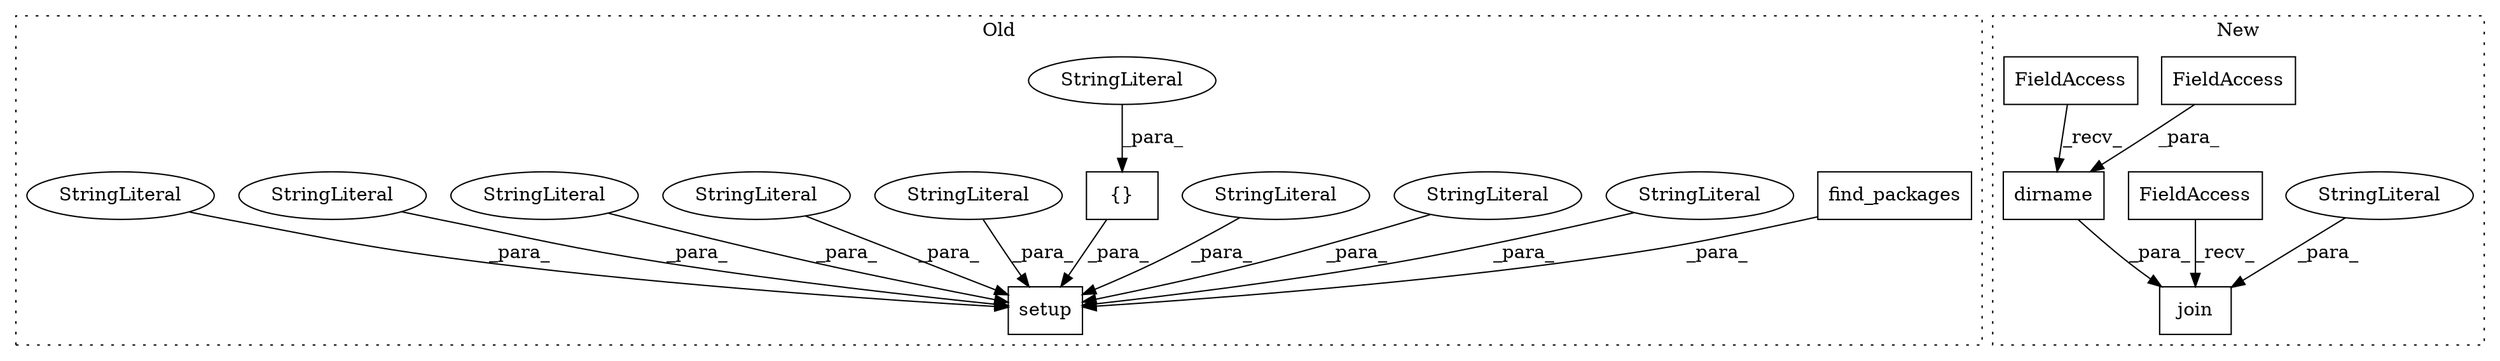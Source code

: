 digraph G {
subgraph cluster0 {
1 [label="find_packages" a="32" s="500" l="15" shape="box"];
8 [label="setup" a="32" s="471,1179" l="6,1" shape="box"];
9 [label="{}" a="4" s="664,930" l="1,1" shape="box"];
10 [label="StringLiteral" a="45" s="590" l="14" shape="ellipse"];
11 [label="StringLiteral" a="45" s="564" l="25" shape="ellipse"];
12 [label="StringLiteral" a="45" s="516" l="47" shape="ellipse"];
13 [label="StringLiteral" a="45" s="665" l="33" shape="ellipse"];
14 [label="StringLiteral" a="45" s="626" l="25" shape="ellipse"];
15 [label="StringLiteral" a="45" s="477" l="14" shape="ellipse"];
16 [label="StringLiteral" a="45" s="1012" l="11" shape="ellipse"];
17 [label="StringLiteral" a="45" s="1123" l="51" shape="ellipse"];
18 [label="StringLiteral" a="45" s="605" l="20" shape="ellipse"];
label = "Old";
style="dotted";
}
subgraph cluster1 {
2 [label="join" a="32" s="263,287" l="5,1" shape="box"];
3 [label="StringLiteral" a="45" s="276" l="11" shape="ellipse"];
4 [label="dirname" a="32" s="219,235" l="8,1" shape="box"];
5 [label="FieldAccess" a="22" s="258" l="4" shape="box"];
6 [label="FieldAccess" a="22" s="227" l="8" shape="box"];
7 [label="FieldAccess" a="22" s="214" l="4" shape="box"];
label = "New";
style="dotted";
}
1 -> 8 [label="_para_"];
3 -> 2 [label="_para_"];
4 -> 2 [label="_para_"];
5 -> 2 [label="_recv_"];
6 -> 4 [label="_para_"];
7 -> 4 [label="_recv_"];
9 -> 8 [label="_para_"];
10 -> 8 [label="_para_"];
11 -> 8 [label="_para_"];
12 -> 8 [label="_para_"];
13 -> 9 [label="_para_"];
14 -> 8 [label="_para_"];
15 -> 8 [label="_para_"];
16 -> 8 [label="_para_"];
17 -> 8 [label="_para_"];
18 -> 8 [label="_para_"];
}